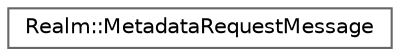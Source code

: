 digraph "Graphical Class Hierarchy"
{
 // LATEX_PDF_SIZE
  bgcolor="transparent";
  edge [fontname=Helvetica,fontsize=10,labelfontname=Helvetica,labelfontsize=10];
  node [fontname=Helvetica,fontsize=10,shape=box,height=0.2,width=0.4];
  rankdir="LR";
  Node0 [id="Node000000",label="Realm::MetadataRequestMessage",height=0.2,width=0.4,color="grey40", fillcolor="white", style="filled",URL="$structRealm_1_1MetadataRequestMessage.html",tooltip=" "];
}

